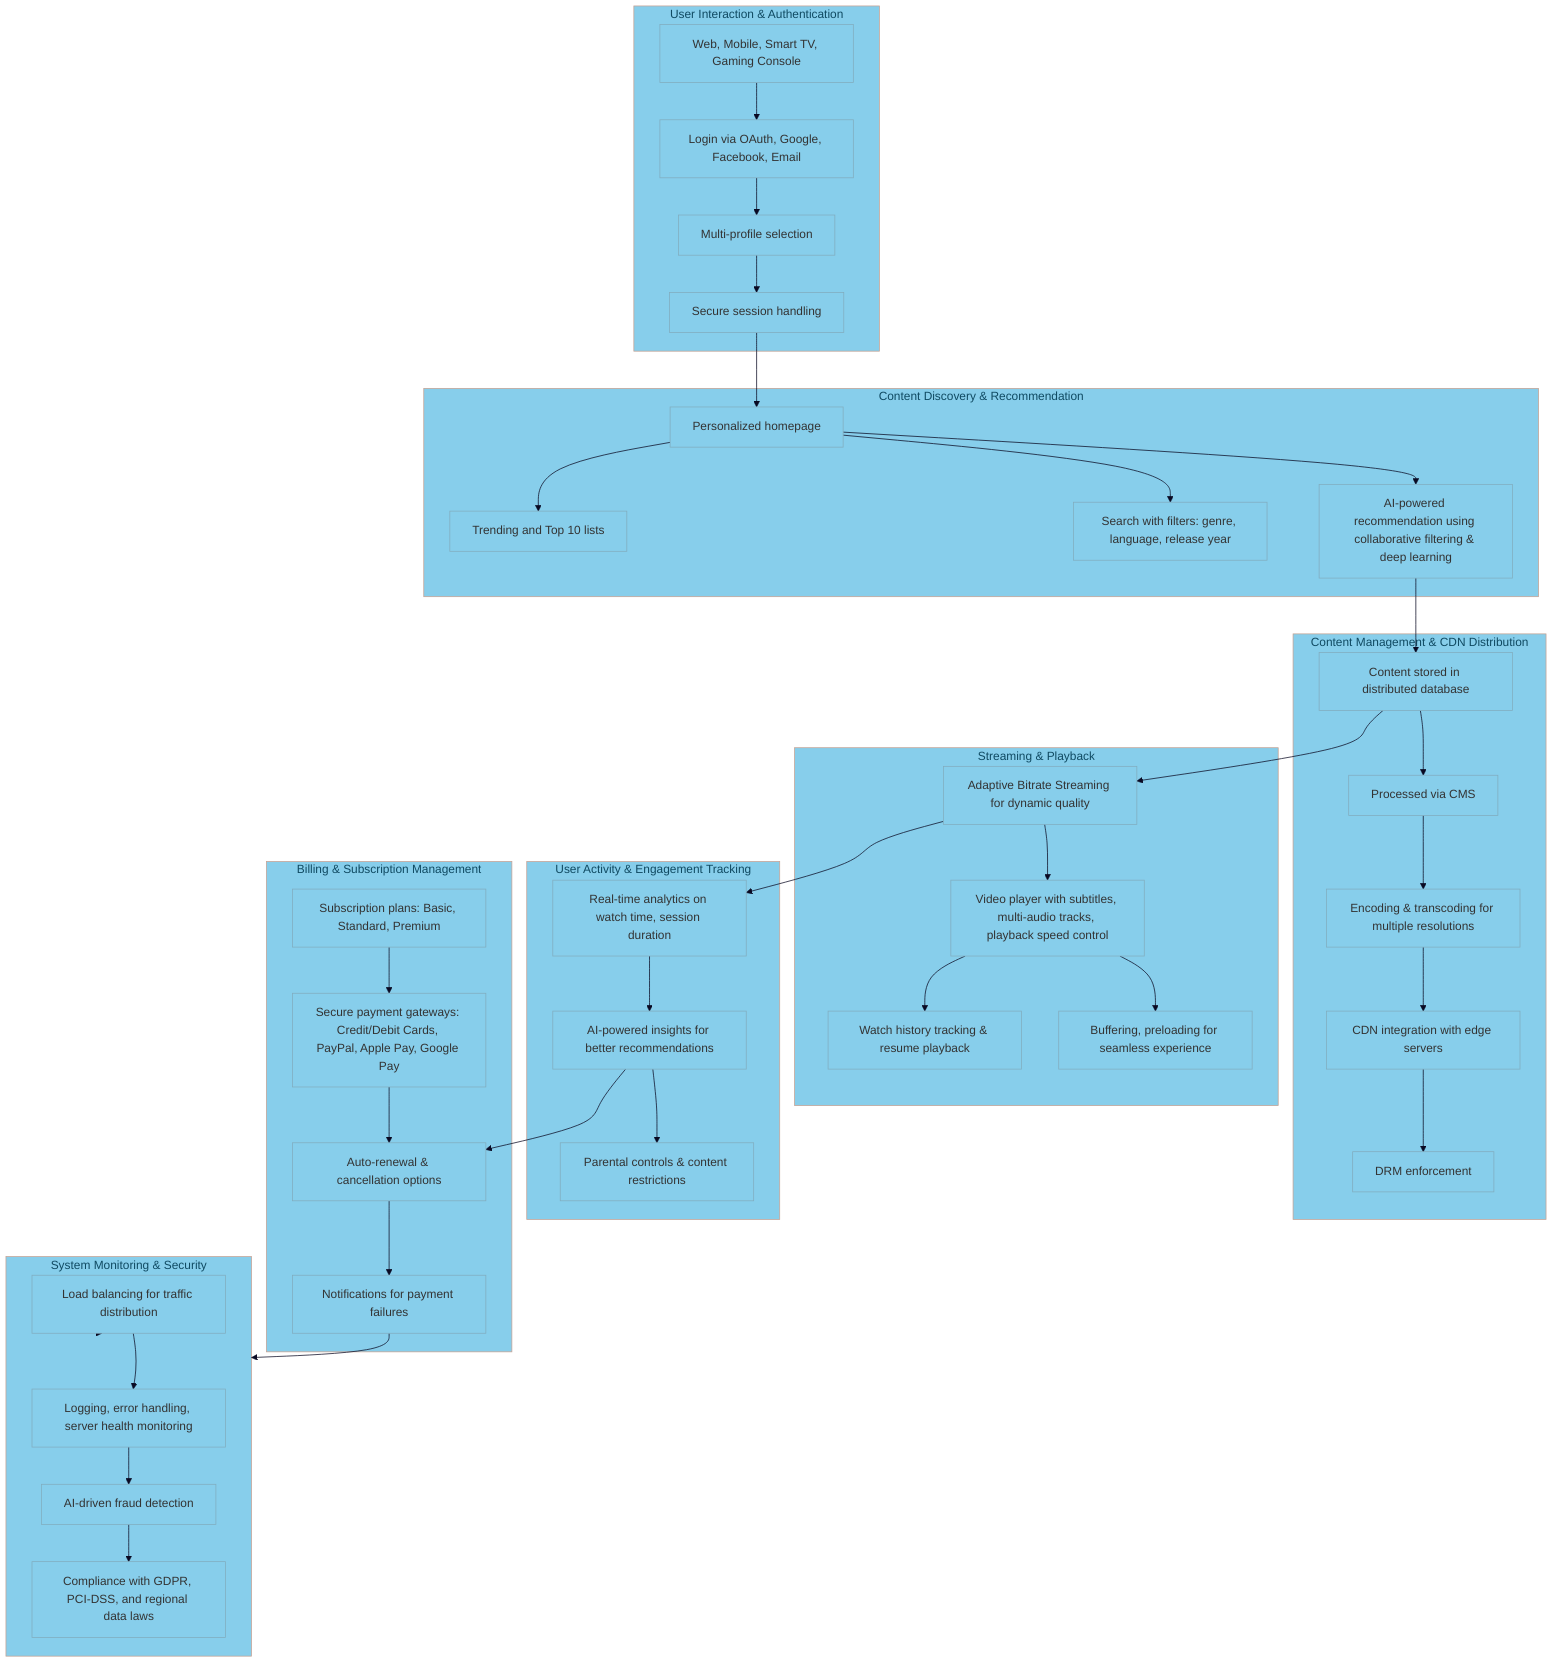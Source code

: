 %%{init: {"theme": "base", "themeVariables": {"background": "#F5F5DC", "primaryColor": "#87CEEB"}}}%%
flowchart TD
    subgraph User_Interaction["User Interaction & Authentication"]
        style User_Interaction fill:#87CEEB
        A1[Web, Mobile, Smart TV, Gaming Console] --> A2[Login via OAuth, Google, Facebook, Email]
        A2 --> A3[Multi-profile selection]
        A3 --> A4[Secure session handling]
    end

    subgraph Content_Discovery["Content Discovery & Recommendation"]
        style Content_Discovery fill:#87CEEB
        B1[Personalized homepage] --> B2[AI-powered recommendation using collaborative filtering & deep learning]
        B1 --> B3[Search with filters: genre, language, release year]
        B1 --> B4[Trending and Top 10 lists]
    end

    subgraph Content_Management["Content Management & CDN Distribution"]
        style Content_Management fill:#87CEEB
        C1[Content stored in distributed database] --> C2[Processed via CMS]
        C2 --> C3[Encoding & transcoding for multiple resolutions]
        C3 --> C4[CDN integration with edge servers]
        C4 --> C5[DRM enforcement]
    end

    subgraph Streaming_Playback["Streaming & Playback"]
        style Streaming_Playback fill:#87CEEB
        D1[Adaptive Bitrate Streaming for dynamic quality] --> D2[Video player with subtitles, multi-audio tracks, playback speed control]
        D2 --> D3[Buffering, preloading for seamless experience]
        D2 --> D4[Watch history tracking & resume playback]
    end

    subgraph User_Activity["User Activity & Engagement Tracking"]
        style User_Activity fill:#87CEEB
        E1[Real-time analytics on watch time, session duration] --> E2[AI-powered insights for better recommendations]
        E2 --> E3[Parental controls & content restrictions]
    end

    subgraph Billing_Management["Billing & Subscription Management"]
        style Billing_Management fill:#87CEEB
        F1[Subscription plans: Basic, Standard, Premium] --> F2[Secure payment gateways: Credit/Debit Cards, PayPal, Apple Pay, Google Pay]
        F2 --> F3[Auto-renewal & cancellation options]
        F3 --> F4[Notifications for payment failures]
    end

    subgraph System_Monitoring["System Monitoring & Security"]
        style System_Monitoring fill:#87CEEB
        G1[Load balancing for traffic distribution] --> G2[Logging, error handling, server health monitoring]
        G2 --> G3[AI-driven fraud detection]
        G3 --> G4[Compliance with GDPR, PCI-DSS, and regional data laws]
    end

    A4 --> B1
    B2 --> C1
    C1 --> D1
    D1 --> E1
    F4 --> System_Monitoring
    E2 --> F3
    G1 --> System_Monitoring